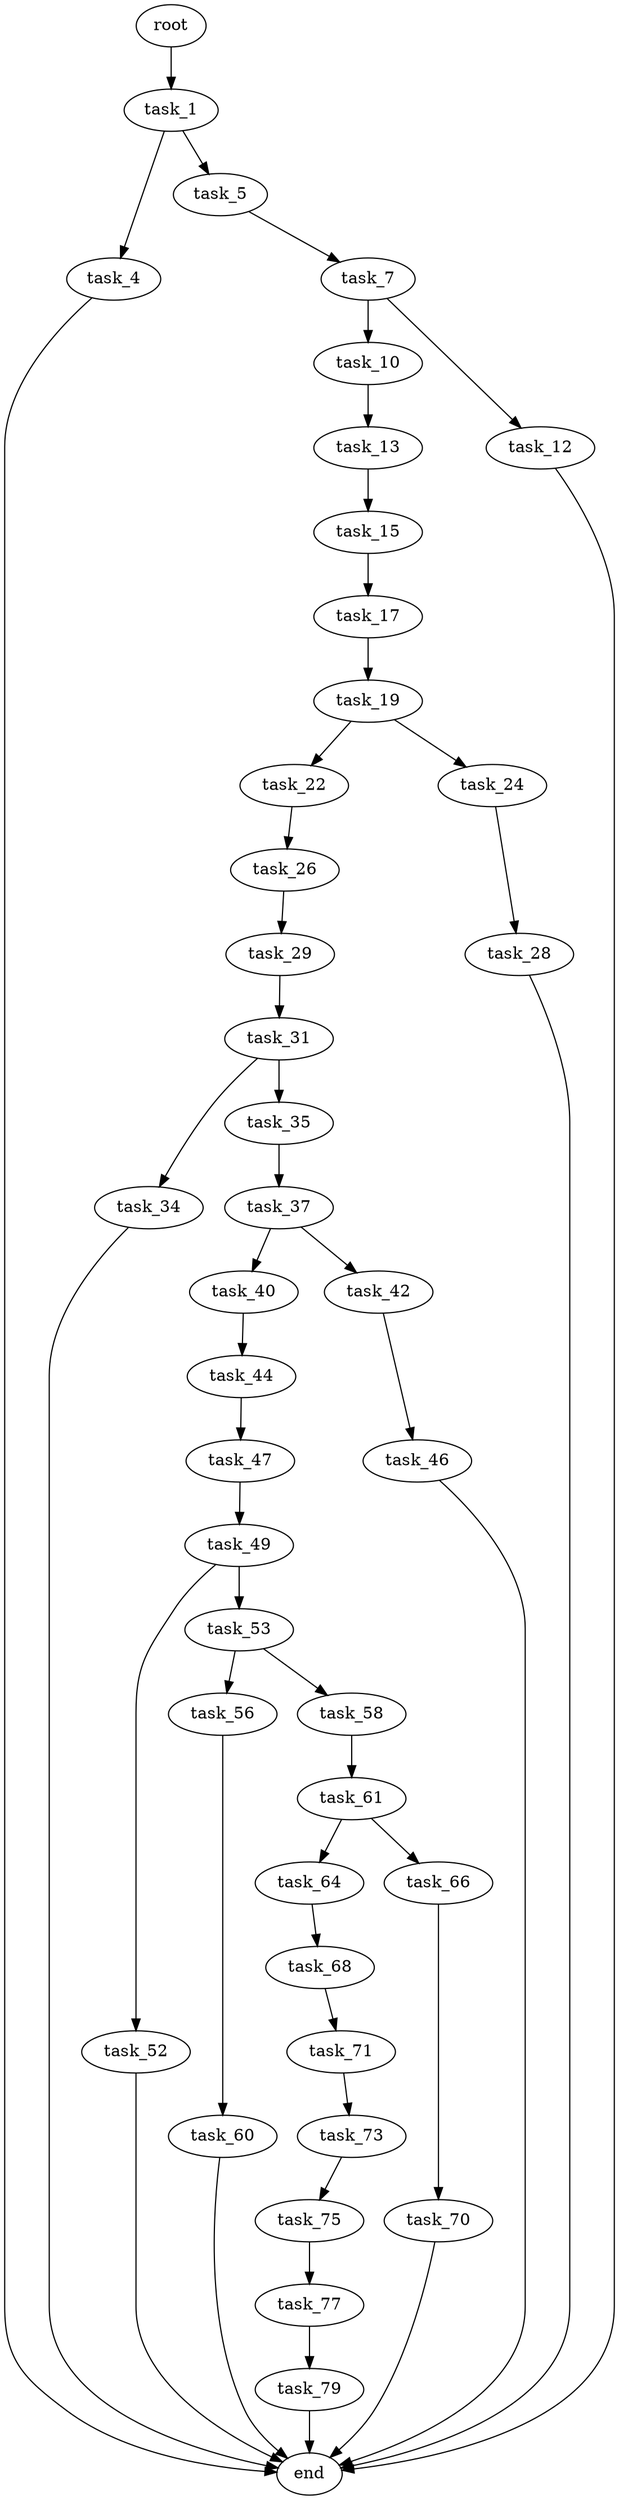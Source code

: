 digraph G {
  root [size="0.000000"];
  task_1 [size="231928233984.000000"];
  task_4 [size="8589934592.000000"];
  task_5 [size="3171319096.000000"];
  task_7 [size="19394197188.000000"];
  task_10 [size="452607408925.000000"];
  task_12 [size="28991029248.000000"];
  task_13 [size="598545884.000000"];
  task_15 [size="368293445632.000000"];
  task_17 [size="303882001188.000000"];
  task_19 [size="2959192314.000000"];
  task_22 [size="45115764424.000000"];
  task_24 [size="549755813888.000000"];
  task_26 [size="845132376034.000000"];
  task_28 [size="620508487962.000000"];
  task_29 [size="203331492593.000000"];
  task_31 [size="23024649507.000000"];
  task_34 [size="1058015432590.000000"];
  task_35 [size="22894391430.000000"];
  task_37 [size="19361815654.000000"];
  task_40 [size="368293445632.000000"];
  task_42 [size="68719476736.000000"];
  task_44 [size="231928233984.000000"];
  task_46 [size="68719476736.000000"];
  task_47 [size="12254603033.000000"];
  task_49 [size="231928233984.000000"];
  task_52 [size="782757789696.000000"];
  task_53 [size="45136229707.000000"];
  task_56 [size="41804689990.000000"];
  task_58 [size="3899803902.000000"];
  task_60 [size="932778253.000000"];
  task_61 [size="1074699601934.000000"];
  task_64 [size="12648883493.000000"];
  task_66 [size="527876734454.000000"];
  task_68 [size="1079729200833.000000"];
  task_70 [size="1073741824000.000000"];
  task_71 [size="30639955053.000000"];
  task_73 [size="8589934592.000000"];
  task_75 [size="78169105395.000000"];
  task_77 [size="448461542592.000000"];
  task_79 [size="1073741824000.000000"];
  end [size="0.000000"];

  root -> task_1 [size="1.000000"];
  task_1 -> task_4 [size="301989888.000000"];
  task_1 -> task_5 [size="301989888.000000"];
  task_4 -> end [size="1.000000"];
  task_5 -> task_7 [size="209715200.000000"];
  task_7 -> task_10 [size="33554432.000000"];
  task_7 -> task_12 [size="33554432.000000"];
  task_10 -> task_13 [size="301989888.000000"];
  task_12 -> end [size="1.000000"];
  task_13 -> task_15 [size="33554432.000000"];
  task_15 -> task_17 [size="411041792.000000"];
  task_17 -> task_19 [size="209715200.000000"];
  task_19 -> task_22 [size="75497472.000000"];
  task_19 -> task_24 [size="75497472.000000"];
  task_22 -> task_26 [size="838860800.000000"];
  task_24 -> task_28 [size="536870912.000000"];
  task_26 -> task_29 [size="679477248.000000"];
  task_28 -> end [size="1.000000"];
  task_29 -> task_31 [size="134217728.000000"];
  task_31 -> task_34 [size="75497472.000000"];
  task_31 -> task_35 [size="75497472.000000"];
  task_34 -> end [size="1.000000"];
  task_35 -> task_37 [size="536870912.000000"];
  task_37 -> task_40 [size="411041792.000000"];
  task_37 -> task_42 [size="411041792.000000"];
  task_40 -> task_44 [size="411041792.000000"];
  task_42 -> task_46 [size="134217728.000000"];
  task_44 -> task_47 [size="301989888.000000"];
  task_46 -> end [size="1.000000"];
  task_47 -> task_49 [size="838860800.000000"];
  task_49 -> task_52 [size="301989888.000000"];
  task_49 -> task_53 [size="301989888.000000"];
  task_52 -> end [size="1.000000"];
  task_53 -> task_56 [size="33554432.000000"];
  task_53 -> task_58 [size="33554432.000000"];
  task_56 -> task_60 [size="838860800.000000"];
  task_58 -> task_61 [size="134217728.000000"];
  task_60 -> end [size="1.000000"];
  task_61 -> task_64 [size="679477248.000000"];
  task_61 -> task_66 [size="679477248.000000"];
  task_64 -> task_68 [size="536870912.000000"];
  task_66 -> task_70 [size="679477248.000000"];
  task_68 -> task_71 [size="679477248.000000"];
  task_70 -> end [size="1.000000"];
  task_71 -> task_73 [size="838860800.000000"];
  task_73 -> task_75 [size="33554432.000000"];
  task_75 -> task_77 [size="209715200.000000"];
  task_77 -> task_79 [size="301989888.000000"];
  task_79 -> end [size="1.000000"];
}
